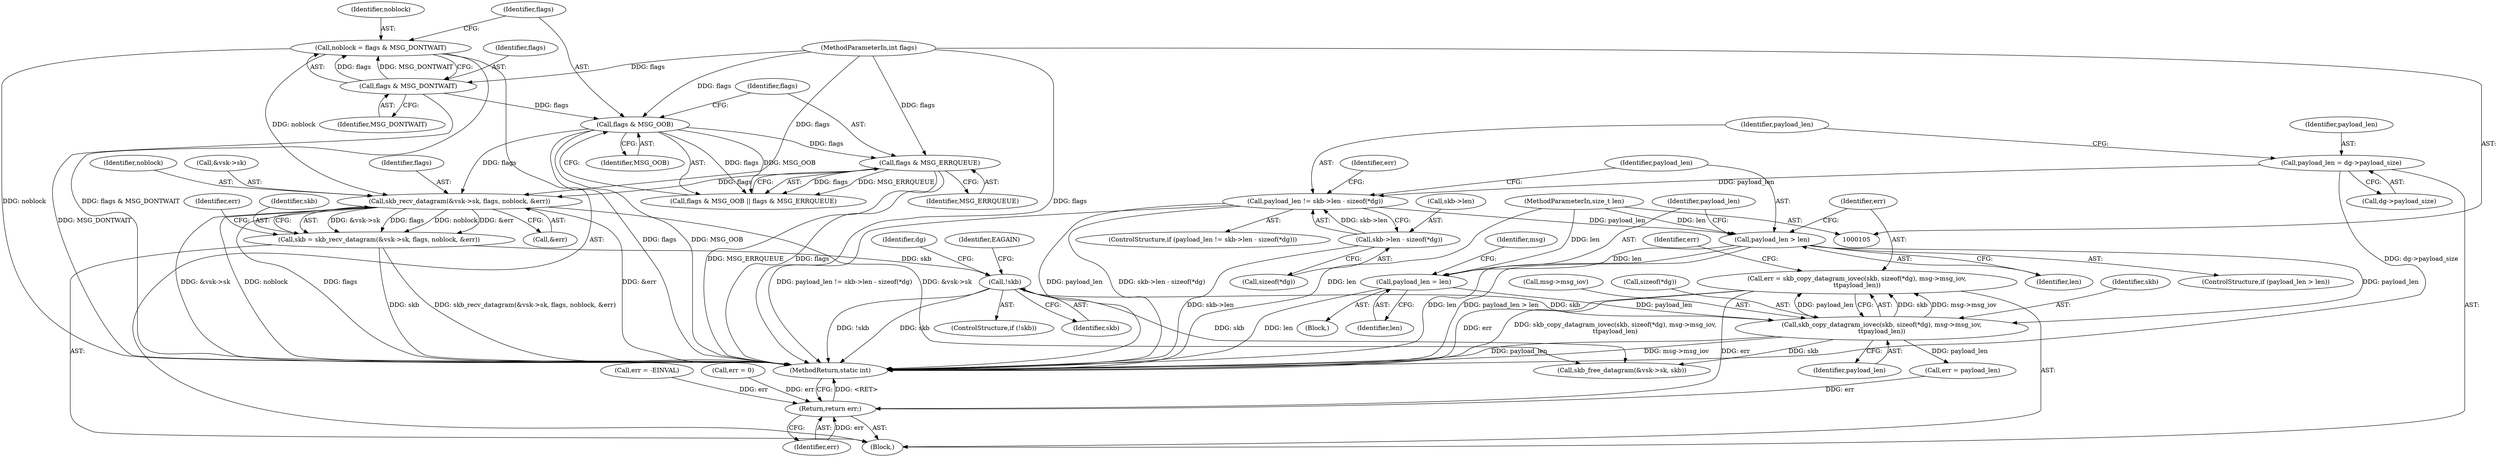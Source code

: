 digraph "0_linux_680d04e0ba7e926233e3b9cee59125ce181f66ba@API" {
"1000207" [label="(Call,err = skb_copy_datagram_iovec(skb, sizeof(*dg), msg->msg_iov,\n\t\tpayload_len))"];
"1000209" [label="(Call,skb_copy_datagram_iovec(skb, sizeof(*dg), msg->msg_iov,\n\t\tpayload_len))"];
"1000157" [label="(Call,!skb)"];
"1000141" [label="(Call,skb = skb_recv_datagram(&vsk->sk, flags, noblock, &err))"];
"1000143" [label="(Call,skb_recv_datagram(&vsk->sk, flags, noblock, &err))"];
"1000124" [label="(Call,flags & MSG_OOB)"];
"1000119" [label="(Call,flags & MSG_DONTWAIT)"];
"1000110" [label="(MethodParameterIn,int flags)"];
"1000127" [label="(Call,flags & MSG_ERRQUEUE)"];
"1000117" [label="(Call,noblock = flags & MSG_DONTWAIT)"];
"1000199" [label="(Call,payload_len = len)"];
"1000195" [label="(Call,payload_len > len)"];
"1000179" [label="(Call,payload_len != skb->len - sizeof(*dg))"];
"1000173" [label="(Call,payload_len = dg->payload_size)"];
"1000181" [label="(Call,skb->len - sizeof(*dg))"];
"1000109" [label="(MethodParameterIn,size_t len)"];
"1000263" [label="(Return,return err;)"];
"1000128" [label="(Identifier,flags)"];
"1000142" [label="(Identifier,skb)"];
"1000201" [label="(Identifier,len)"];
"1000189" [label="(Call,err = -EINVAL)"];
"1000148" [label="(Identifier,flags)"];
"1000195" [label="(Call,payload_len > len)"];
"1000138" [label="(Call,err = 0)"];
"1000190" [label="(Identifier,err)"];
"1000217" [label="(Identifier,payload_len)"];
"1000185" [label="(Call,sizeof(*dg))"];
"1000110" [label="(MethodParameterIn,int flags)"];
"1000175" [label="(Call,dg->payload_size)"];
"1000208" [label="(Identifier,err)"];
"1000182" [label="(Call,skb->len)"];
"1000117" [label="(Call,noblock = flags & MSG_DONTWAIT)"];
"1000163" [label="(Identifier,dg)"];
"1000149" [label="(Identifier,noblock)"];
"1000253" [label="(Call,err = payload_len)"];
"1000119" [label="(Call,flags & MSG_DONTWAIT)"];
"1000109" [label="(MethodParameterIn,size_t len)"];
"1000196" [label="(Identifier,payload_len)"];
"1000179" [label="(Call,payload_len != skb->len - sizeof(*dg))"];
"1000211" [label="(Call,sizeof(*dg))"];
"1000120" [label="(Identifier,flags)"];
"1000174" [label="(Identifier,payload_len)"];
"1000257" [label="(Call,skb_free_datagram(&vsk->sk, skb))"];
"1000209" [label="(Call,skb_copy_datagram_iovec(skb, sizeof(*dg), msg->msg_iov,\n\t\tpayload_len))"];
"1000265" [label="(MethodReturn,static int)"];
"1000200" [label="(Identifier,payload_len)"];
"1000178" [label="(ControlStructure,if (payload_len != skb->len - sizeof(*dg)))"];
"1000181" [label="(Call,skb->len - sizeof(*dg))"];
"1000219" [label="(Identifier,err)"];
"1000161" [label="(Identifier,EAGAIN)"];
"1000180" [label="(Identifier,payload_len)"];
"1000125" [label="(Identifier,flags)"];
"1000153" [label="(Identifier,err)"];
"1000144" [label="(Call,&vsk->sk)"];
"1000143" [label="(Call,skb_recv_datagram(&vsk->sk, flags, noblock, &err))"];
"1000150" [label="(Call,&err)"];
"1000204" [label="(Identifier,msg)"];
"1000264" [label="(Identifier,err)"];
"1000173" [label="(Call,payload_len = dg->payload_size)"];
"1000127" [label="(Call,flags & MSG_ERRQUEUE)"];
"1000118" [label="(Identifier,noblock)"];
"1000207" [label="(Call,err = skb_copy_datagram_iovec(skb, sizeof(*dg), msg->msg_iov,\n\t\tpayload_len))"];
"1000199" [label="(Call,payload_len = len)"];
"1000141" [label="(Call,skb = skb_recv_datagram(&vsk->sk, flags, noblock, &err))"];
"1000198" [label="(Block,)"];
"1000156" [label="(ControlStructure,if (!skb))"];
"1000121" [label="(Identifier,MSG_DONTWAIT)"];
"1000194" [label="(ControlStructure,if (payload_len > len))"];
"1000263" [label="(Return,return err;)"];
"1000158" [label="(Identifier,skb)"];
"1000123" [label="(Call,flags & MSG_OOB || flags & MSG_ERRQUEUE)"];
"1000210" [label="(Identifier,skb)"];
"1000124" [label="(Call,flags & MSG_OOB)"];
"1000126" [label="(Identifier,MSG_OOB)"];
"1000129" [label="(Identifier,MSG_ERRQUEUE)"];
"1000214" [label="(Call,msg->msg_iov)"];
"1000157" [label="(Call,!skb)"];
"1000111" [label="(Block,)"];
"1000197" [label="(Identifier,len)"];
"1000207" -> "1000111"  [label="AST: "];
"1000207" -> "1000209"  [label="CFG: "];
"1000208" -> "1000207"  [label="AST: "];
"1000209" -> "1000207"  [label="AST: "];
"1000219" -> "1000207"  [label="CFG: "];
"1000207" -> "1000265"  [label="DDG: skb_copy_datagram_iovec(skb, sizeof(*dg), msg->msg_iov,\n\t\tpayload_len)"];
"1000207" -> "1000265"  [label="DDG: err"];
"1000209" -> "1000207"  [label="DDG: skb"];
"1000209" -> "1000207"  [label="DDG: msg->msg_iov"];
"1000209" -> "1000207"  [label="DDG: payload_len"];
"1000207" -> "1000263"  [label="DDG: err"];
"1000209" -> "1000217"  [label="CFG: "];
"1000210" -> "1000209"  [label="AST: "];
"1000211" -> "1000209"  [label="AST: "];
"1000214" -> "1000209"  [label="AST: "];
"1000217" -> "1000209"  [label="AST: "];
"1000209" -> "1000265"  [label="DDG: payload_len"];
"1000209" -> "1000265"  [label="DDG: msg->msg_iov"];
"1000157" -> "1000209"  [label="DDG: skb"];
"1000199" -> "1000209"  [label="DDG: payload_len"];
"1000195" -> "1000209"  [label="DDG: payload_len"];
"1000209" -> "1000253"  [label="DDG: payload_len"];
"1000209" -> "1000257"  [label="DDG: skb"];
"1000157" -> "1000156"  [label="AST: "];
"1000157" -> "1000158"  [label="CFG: "];
"1000158" -> "1000157"  [label="AST: "];
"1000161" -> "1000157"  [label="CFG: "];
"1000163" -> "1000157"  [label="CFG: "];
"1000157" -> "1000265"  [label="DDG: !skb"];
"1000157" -> "1000265"  [label="DDG: skb"];
"1000141" -> "1000157"  [label="DDG: skb"];
"1000157" -> "1000257"  [label="DDG: skb"];
"1000141" -> "1000111"  [label="AST: "];
"1000141" -> "1000143"  [label="CFG: "];
"1000142" -> "1000141"  [label="AST: "];
"1000143" -> "1000141"  [label="AST: "];
"1000153" -> "1000141"  [label="CFG: "];
"1000141" -> "1000265"  [label="DDG: skb"];
"1000141" -> "1000265"  [label="DDG: skb_recv_datagram(&vsk->sk, flags, noblock, &err)"];
"1000143" -> "1000141"  [label="DDG: &vsk->sk"];
"1000143" -> "1000141"  [label="DDG: flags"];
"1000143" -> "1000141"  [label="DDG: noblock"];
"1000143" -> "1000141"  [label="DDG: &err"];
"1000143" -> "1000150"  [label="CFG: "];
"1000144" -> "1000143"  [label="AST: "];
"1000148" -> "1000143"  [label="AST: "];
"1000149" -> "1000143"  [label="AST: "];
"1000150" -> "1000143"  [label="AST: "];
"1000143" -> "1000265"  [label="DDG: &vsk->sk"];
"1000143" -> "1000265"  [label="DDG: noblock"];
"1000143" -> "1000265"  [label="DDG: flags"];
"1000143" -> "1000265"  [label="DDG: &err"];
"1000124" -> "1000143"  [label="DDG: flags"];
"1000127" -> "1000143"  [label="DDG: flags"];
"1000110" -> "1000143"  [label="DDG: flags"];
"1000117" -> "1000143"  [label="DDG: noblock"];
"1000143" -> "1000257"  [label="DDG: &vsk->sk"];
"1000124" -> "1000123"  [label="AST: "];
"1000124" -> "1000126"  [label="CFG: "];
"1000125" -> "1000124"  [label="AST: "];
"1000126" -> "1000124"  [label="AST: "];
"1000128" -> "1000124"  [label="CFG: "];
"1000123" -> "1000124"  [label="CFG: "];
"1000124" -> "1000265"  [label="DDG: MSG_OOB"];
"1000124" -> "1000265"  [label="DDG: flags"];
"1000124" -> "1000123"  [label="DDG: flags"];
"1000124" -> "1000123"  [label="DDG: MSG_OOB"];
"1000119" -> "1000124"  [label="DDG: flags"];
"1000110" -> "1000124"  [label="DDG: flags"];
"1000124" -> "1000127"  [label="DDG: flags"];
"1000119" -> "1000117"  [label="AST: "];
"1000119" -> "1000121"  [label="CFG: "];
"1000120" -> "1000119"  [label="AST: "];
"1000121" -> "1000119"  [label="AST: "];
"1000117" -> "1000119"  [label="CFG: "];
"1000119" -> "1000265"  [label="DDG: MSG_DONTWAIT"];
"1000119" -> "1000117"  [label="DDG: flags"];
"1000119" -> "1000117"  [label="DDG: MSG_DONTWAIT"];
"1000110" -> "1000119"  [label="DDG: flags"];
"1000110" -> "1000105"  [label="AST: "];
"1000110" -> "1000265"  [label="DDG: flags"];
"1000110" -> "1000127"  [label="DDG: flags"];
"1000127" -> "1000123"  [label="AST: "];
"1000127" -> "1000129"  [label="CFG: "];
"1000128" -> "1000127"  [label="AST: "];
"1000129" -> "1000127"  [label="AST: "];
"1000123" -> "1000127"  [label="CFG: "];
"1000127" -> "1000265"  [label="DDG: MSG_ERRQUEUE"];
"1000127" -> "1000265"  [label="DDG: flags"];
"1000127" -> "1000123"  [label="DDG: flags"];
"1000127" -> "1000123"  [label="DDG: MSG_ERRQUEUE"];
"1000117" -> "1000111"  [label="AST: "];
"1000118" -> "1000117"  [label="AST: "];
"1000125" -> "1000117"  [label="CFG: "];
"1000117" -> "1000265"  [label="DDG: flags & MSG_DONTWAIT"];
"1000117" -> "1000265"  [label="DDG: noblock"];
"1000199" -> "1000198"  [label="AST: "];
"1000199" -> "1000201"  [label="CFG: "];
"1000200" -> "1000199"  [label="AST: "];
"1000201" -> "1000199"  [label="AST: "];
"1000204" -> "1000199"  [label="CFG: "];
"1000199" -> "1000265"  [label="DDG: len"];
"1000195" -> "1000199"  [label="DDG: len"];
"1000109" -> "1000199"  [label="DDG: len"];
"1000195" -> "1000194"  [label="AST: "];
"1000195" -> "1000197"  [label="CFG: "];
"1000196" -> "1000195"  [label="AST: "];
"1000197" -> "1000195"  [label="AST: "];
"1000200" -> "1000195"  [label="CFG: "];
"1000208" -> "1000195"  [label="CFG: "];
"1000195" -> "1000265"  [label="DDG: payload_len > len"];
"1000195" -> "1000265"  [label="DDG: len"];
"1000179" -> "1000195"  [label="DDG: payload_len"];
"1000109" -> "1000195"  [label="DDG: len"];
"1000179" -> "1000178"  [label="AST: "];
"1000179" -> "1000181"  [label="CFG: "];
"1000180" -> "1000179"  [label="AST: "];
"1000181" -> "1000179"  [label="AST: "];
"1000190" -> "1000179"  [label="CFG: "];
"1000196" -> "1000179"  [label="CFG: "];
"1000179" -> "1000265"  [label="DDG: skb->len - sizeof(*dg)"];
"1000179" -> "1000265"  [label="DDG: payload_len != skb->len - sizeof(*dg)"];
"1000179" -> "1000265"  [label="DDG: payload_len"];
"1000173" -> "1000179"  [label="DDG: payload_len"];
"1000181" -> "1000179"  [label="DDG: skb->len"];
"1000173" -> "1000111"  [label="AST: "];
"1000173" -> "1000175"  [label="CFG: "];
"1000174" -> "1000173"  [label="AST: "];
"1000175" -> "1000173"  [label="AST: "];
"1000180" -> "1000173"  [label="CFG: "];
"1000173" -> "1000265"  [label="DDG: dg->payload_size"];
"1000181" -> "1000185"  [label="CFG: "];
"1000182" -> "1000181"  [label="AST: "];
"1000185" -> "1000181"  [label="AST: "];
"1000181" -> "1000265"  [label="DDG: skb->len"];
"1000109" -> "1000105"  [label="AST: "];
"1000109" -> "1000265"  [label="DDG: len"];
"1000263" -> "1000111"  [label="AST: "];
"1000263" -> "1000264"  [label="CFG: "];
"1000264" -> "1000263"  [label="AST: "];
"1000265" -> "1000263"  [label="CFG: "];
"1000263" -> "1000265"  [label="DDG: <RET>"];
"1000264" -> "1000263"  [label="DDG: err"];
"1000189" -> "1000263"  [label="DDG: err"];
"1000253" -> "1000263"  [label="DDG: err"];
"1000138" -> "1000263"  [label="DDG: err"];
}
